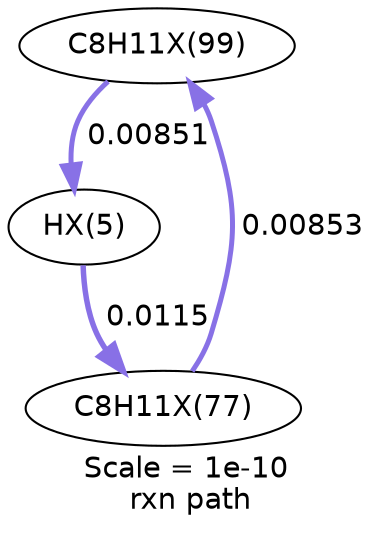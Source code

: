 digraph reaction_paths {
center=1;
s56 -> s38[fontname="Helvetica", style="setlinewidth(2.4)", arrowsize=1.2, color="0.7, 0.509, 0.9"
, label=" 0.00851"];
s38 -> s51[fontname="Helvetica", style="setlinewidth(2.63)", arrowsize=1.31, color="0.7, 0.512, 0.9"
, label=" 0.0115"];
s51 -> s56[fontname="Helvetica", style="setlinewidth(2.4)", arrowsize=1.2, color="0.7, 0.509, 0.9"
, label=" 0.00853"];
s38 [ fontname="Helvetica", label="HX(5)"];
s51 [ fontname="Helvetica", label="C8H11X(77)"];
s56 [ fontname="Helvetica", label="C8H11X(99)"];
 label = "Scale = 1e-10\l rxn path";
 fontname = "Helvetica";
}
